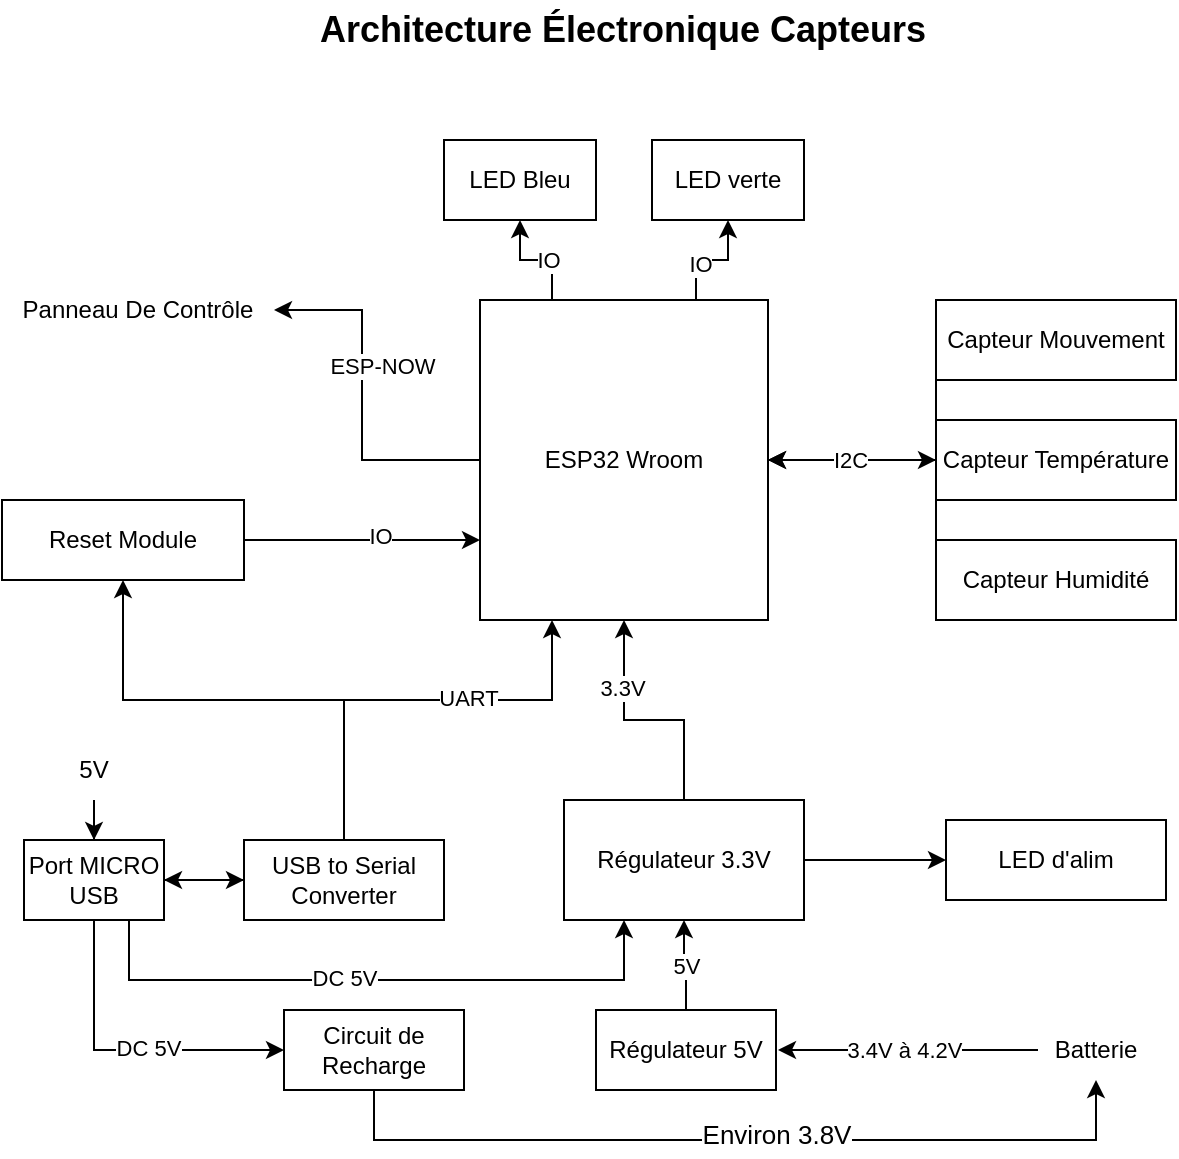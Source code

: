 <mxfile version="21.2.9" type="device">
  <diagram name="Page-1" id="YZwiyK6gep2CHrH-zCMh">
    <mxGraphModel dx="467" dy="253" grid="1" gridSize="10" guides="1" tooltips="1" connect="1" arrows="1" fold="1" page="1" pageScale="1" pageWidth="827" pageHeight="1169" math="0" shadow="0">
      <root>
        <mxCell id="0" />
        <mxCell id="1" parent="0" />
        <mxCell id="GP2TlYIGCeF_vBENNfqN-1" value="&lt;font style=&quot;font-size: 18px;&quot;&gt;&lt;b style=&quot;&quot;&gt;Architecture Électronique Capteurs&lt;/b&gt;&lt;/font&gt;" style="text;html=1;strokeColor=none;fillColor=none;align=center;verticalAlign=middle;whiteSpace=wrap;rounded=0;" parent="1" vertex="1">
          <mxGeometry x="219" y="40" width="389" height="30" as="geometry" />
        </mxCell>
        <mxCell id="GP2TlYIGCeF_vBENNfqN-34" style="edgeStyle=orthogonalEdgeStyle;rounded=0;orthogonalLoop=1;jettySize=auto;html=1;exitX=0;exitY=0.5;exitDx=0;exitDy=0;entryX=1;entryY=0.5;entryDx=0;entryDy=0;" parent="1" source="GP2TlYIGCeF_vBENNfqN-2" target="GP2TlYIGCeF_vBENNfqN-32" edge="1">
          <mxGeometry relative="1" as="geometry">
            <Array as="points">
              <mxPoint x="283" y="270" />
              <mxPoint x="283" y="195" />
            </Array>
          </mxGeometry>
        </mxCell>
        <mxCell id="GP2TlYIGCeF_vBENNfqN-35" value="ESP-NOW" style="edgeLabel;html=1;align=center;verticalAlign=middle;resizable=0;points=[];" parent="GP2TlYIGCeF_vBENNfqN-34" vertex="1" connectable="0">
          <mxGeometry x="0.174" y="2" relative="1" as="geometry">
            <mxPoint x="12" y="-2" as="offset" />
          </mxGeometry>
        </mxCell>
        <mxCell id="GP2TlYIGCeF_vBENNfqN-39" style="edgeStyle=orthogonalEdgeStyle;rounded=0;orthogonalLoop=1;jettySize=auto;html=1;exitX=0.75;exitY=0;exitDx=0;exitDy=0;entryX=0.5;entryY=1;entryDx=0;entryDy=0;" parent="1" source="GP2TlYIGCeF_vBENNfqN-2" target="GP2TlYIGCeF_vBENNfqN-37" edge="1">
          <mxGeometry relative="1" as="geometry" />
        </mxCell>
        <mxCell id="GP2TlYIGCeF_vBENNfqN-41" value="IO" style="edgeLabel;html=1;align=center;verticalAlign=middle;resizable=0;points=[];" parent="GP2TlYIGCeF_vBENNfqN-39" vertex="1" connectable="0">
          <mxGeometry x="-0.208" y="-2" relative="1" as="geometry">
            <mxPoint as="offset" />
          </mxGeometry>
        </mxCell>
        <mxCell id="GP2TlYIGCeF_vBENNfqN-40" style="edgeStyle=orthogonalEdgeStyle;rounded=0;orthogonalLoop=1;jettySize=auto;html=1;exitX=0.25;exitY=0;exitDx=0;exitDy=0;entryX=0.5;entryY=1;entryDx=0;entryDy=0;" parent="1" source="GP2TlYIGCeF_vBENNfqN-2" target="GP2TlYIGCeF_vBENNfqN-38" edge="1">
          <mxGeometry relative="1" as="geometry" />
        </mxCell>
        <mxCell id="GP2TlYIGCeF_vBENNfqN-42" value="IO" style="edgeLabel;html=1;align=center;verticalAlign=middle;resizable=0;points=[];" parent="GP2TlYIGCeF_vBENNfqN-40" vertex="1" connectable="0">
          <mxGeometry x="-0.222" relative="1" as="geometry">
            <mxPoint as="offset" />
          </mxGeometry>
        </mxCell>
        <mxCell id="GP2TlYIGCeF_vBENNfqN-61" style="edgeStyle=orthogonalEdgeStyle;rounded=0;orthogonalLoop=1;jettySize=auto;html=1;entryX=0;entryY=0.5;entryDx=0;entryDy=0;" parent="1" source="GP2TlYIGCeF_vBENNfqN-2" target="GP2TlYIGCeF_vBENNfqN-5" edge="1">
          <mxGeometry relative="1" as="geometry" />
        </mxCell>
        <mxCell id="GP2TlYIGCeF_vBENNfqN-2" value="ESP32 Wroom" style="rounded=0;whiteSpace=wrap;html=1;" parent="1" vertex="1">
          <mxGeometry x="342" y="190" width="144" height="160" as="geometry" />
        </mxCell>
        <mxCell id="GP2TlYIGCeF_vBENNfqN-63" style="edgeStyle=orthogonalEdgeStyle;rounded=0;orthogonalLoop=1;jettySize=auto;html=1;entryX=1;entryY=0.5;entryDx=0;entryDy=0;" parent="1" source="GP2TlYIGCeF_vBENNfqN-3" target="GP2TlYIGCeF_vBENNfqN-2" edge="1">
          <mxGeometry relative="1" as="geometry">
            <Array as="points">
              <mxPoint x="570" y="210" />
              <mxPoint x="570" y="270" />
            </Array>
          </mxGeometry>
        </mxCell>
        <mxCell id="GP2TlYIGCeF_vBENNfqN-3" value="Capteur Mouvement" style="rounded=0;whiteSpace=wrap;html=1;" parent="1" vertex="1">
          <mxGeometry x="570" y="190" width="120" height="40" as="geometry" />
        </mxCell>
        <mxCell id="GP2TlYIGCeF_vBENNfqN-62" style="edgeStyle=orthogonalEdgeStyle;rounded=0;orthogonalLoop=1;jettySize=auto;html=1;entryX=1;entryY=0.5;entryDx=0;entryDy=0;" parent="1" source="GP2TlYIGCeF_vBENNfqN-4" target="GP2TlYIGCeF_vBENNfqN-2" edge="1">
          <mxGeometry relative="1" as="geometry">
            <Array as="points">
              <mxPoint x="570" y="330" />
              <mxPoint x="570" y="270" />
            </Array>
          </mxGeometry>
        </mxCell>
        <mxCell id="GP2TlYIGCeF_vBENNfqN-64" value="I2C" style="edgeLabel;html=1;align=center;verticalAlign=middle;resizable=0;points=[];" parent="GP2TlYIGCeF_vBENNfqN-62" vertex="1" connectable="0">
          <mxGeometry x="0.34" y="-3" relative="1" as="geometry">
            <mxPoint y="3" as="offset" />
          </mxGeometry>
        </mxCell>
        <mxCell id="GP2TlYIGCeF_vBENNfqN-4" value="Capteur Humidité" style="rounded=0;whiteSpace=wrap;html=1;" parent="1" vertex="1">
          <mxGeometry x="570" y="310" width="120" height="40" as="geometry" />
        </mxCell>
        <mxCell id="GP2TlYIGCeF_vBENNfqN-5" value="Capteur Température" style="rounded=0;whiteSpace=wrap;html=1;" parent="1" vertex="1">
          <mxGeometry x="570" y="250" width="120" height="40" as="geometry" />
        </mxCell>
        <mxCell id="GP2TlYIGCeF_vBENNfqN-11" style="edgeStyle=orthogonalEdgeStyle;rounded=0;orthogonalLoop=1;jettySize=auto;html=1;entryX=0;entryY=0.5;entryDx=0;entryDy=0;" parent="1" source="GP2TlYIGCeF_vBENNfqN-12" target="GP2TlYIGCeF_vBENNfqN-26" edge="1">
          <mxGeometry relative="1" as="geometry" />
        </mxCell>
        <mxCell id="GP2TlYIGCeF_vBENNfqN-29" style="edgeStyle=orthogonalEdgeStyle;rounded=0;orthogonalLoop=1;jettySize=auto;html=1;entryX=0.5;entryY=1;entryDx=0;entryDy=0;" parent="1" source="GP2TlYIGCeF_vBENNfqN-12" target="GP2TlYIGCeF_vBENNfqN-2" edge="1">
          <mxGeometry relative="1" as="geometry">
            <Array as="points">
              <mxPoint x="444" y="400" />
              <mxPoint x="414" y="400" />
            </Array>
          </mxGeometry>
        </mxCell>
        <mxCell id="0XhrMRfS0cMP0D1kSLi_-6" value="&lt;div&gt;3.3V&lt;/div&gt;" style="edgeLabel;html=1;align=center;verticalAlign=middle;resizable=0;points=[];" vertex="1" connectable="0" parent="GP2TlYIGCeF_vBENNfqN-29">
          <mxGeometry x="0.435" y="1" relative="1" as="geometry">
            <mxPoint as="offset" />
          </mxGeometry>
        </mxCell>
        <mxCell id="GP2TlYIGCeF_vBENNfqN-12" value="Régulateur 3.3V" style="rounded=0;whiteSpace=wrap;html=1;" parent="1" vertex="1">
          <mxGeometry x="384" y="440" width="120" height="60" as="geometry" />
        </mxCell>
        <mxCell id="0XhrMRfS0cMP0D1kSLi_-4" value="" style="edgeStyle=orthogonalEdgeStyle;rounded=0;orthogonalLoop=1;jettySize=auto;html=1;" edge="1" parent="1">
          <mxGeometry relative="1" as="geometry">
            <mxPoint x="621" y="565" as="sourcePoint" />
            <mxPoint x="491" y="565" as="targetPoint" />
          </mxGeometry>
        </mxCell>
        <mxCell id="0XhrMRfS0cMP0D1kSLi_-5" value="&lt;div&gt;3.4V à 4.2V&lt;/div&gt;" style="edgeLabel;html=1;align=center;verticalAlign=middle;resizable=0;points=[];" vertex="1" connectable="0" parent="0XhrMRfS0cMP0D1kSLi_-4">
          <mxGeometry x="0.243" y="-1" relative="1" as="geometry">
            <mxPoint x="14" y="1" as="offset" />
          </mxGeometry>
        </mxCell>
        <mxCell id="GP2TlYIGCeF_vBENNfqN-15" value="Batterie" style="text;html=1;strokeColor=none;fillColor=none;align=center;verticalAlign=middle;whiteSpace=wrap;rounded=0;" parent="1" vertex="1">
          <mxGeometry x="620" y="550" width="60" height="30" as="geometry" />
        </mxCell>
        <mxCell id="0XhrMRfS0cMP0D1kSLi_-7" style="edgeStyle=orthogonalEdgeStyle;rounded=0;orthogonalLoop=1;jettySize=auto;html=1;entryX=0.5;entryY=1;entryDx=0;entryDy=0;" edge="1" parent="1" source="GP2TlYIGCeF_vBENNfqN-17" target="GP2TlYIGCeF_vBENNfqN-15">
          <mxGeometry relative="1" as="geometry">
            <Array as="points">
              <mxPoint x="289" y="610" />
              <mxPoint x="650" y="610" />
            </Array>
          </mxGeometry>
        </mxCell>
        <mxCell id="0XhrMRfS0cMP0D1kSLi_-11" value="&lt;div style=&quot;font-size: 13px;&quot;&gt;&lt;font style=&quot;font-size: 13px;&quot;&gt;Environ 3.8V&lt;/font&gt;&lt;/div&gt;" style="edgeLabel;html=1;align=center;verticalAlign=middle;resizable=0;points=[];fontSize=13;" vertex="1" connectable="0" parent="0XhrMRfS0cMP0D1kSLi_-7">
          <mxGeometry x="0.084" y="3" relative="1" as="geometry">
            <mxPoint as="offset" />
          </mxGeometry>
        </mxCell>
        <mxCell id="GP2TlYIGCeF_vBENNfqN-17" value="Circuit de &lt;br&gt;Recharge" style="rounded=0;whiteSpace=wrap;html=1;" parent="1" vertex="1">
          <mxGeometry x="244" y="545" width="90" height="40" as="geometry" />
        </mxCell>
        <mxCell id="GP2TlYIGCeF_vBENNfqN-18" style="edgeStyle=orthogonalEdgeStyle;rounded=0;orthogonalLoop=1;jettySize=auto;html=1;entryX=0;entryY=0.5;entryDx=0;entryDy=0;" parent="1" source="GP2TlYIGCeF_vBENNfqN-23" target="GP2TlYIGCeF_vBENNfqN-17" edge="1">
          <mxGeometry relative="1" as="geometry">
            <Array as="points">
              <mxPoint x="149" y="565" />
            </Array>
          </mxGeometry>
        </mxCell>
        <mxCell id="GP2TlYIGCeF_vBENNfqN-19" value="DC 5V" style="edgeLabel;html=1;align=center;verticalAlign=middle;resizable=0;points=[];" parent="GP2TlYIGCeF_vBENNfqN-18" vertex="1" connectable="0">
          <mxGeometry x="0.142" y="1" relative="1" as="geometry">
            <mxPoint as="offset" />
          </mxGeometry>
        </mxCell>
        <mxCell id="GP2TlYIGCeF_vBENNfqN-20" value="" style="edgeStyle=orthogonalEdgeStyle;rounded=0;orthogonalLoop=1;jettySize=auto;html=1;" parent="1" source="GP2TlYIGCeF_vBENNfqN-23" target="GP2TlYIGCeF_vBENNfqN-28" edge="1">
          <mxGeometry relative="1" as="geometry" />
        </mxCell>
        <mxCell id="GP2TlYIGCeF_vBENNfqN-21" style="edgeStyle=orthogonalEdgeStyle;rounded=0;orthogonalLoop=1;jettySize=auto;html=1;entryX=0.25;entryY=1;entryDx=0;entryDy=0;exitX=0.75;exitY=1;exitDx=0;exitDy=0;" parent="1" source="GP2TlYIGCeF_vBENNfqN-23" target="GP2TlYIGCeF_vBENNfqN-12" edge="1">
          <mxGeometry relative="1" as="geometry">
            <Array as="points">
              <mxPoint x="167" y="530" />
              <mxPoint x="414" y="530" />
            </Array>
          </mxGeometry>
        </mxCell>
        <mxCell id="GP2TlYIGCeF_vBENNfqN-22" value="DC 5V" style="edgeLabel;html=1;align=center;verticalAlign=middle;resizable=0;points=[];" parent="GP2TlYIGCeF_vBENNfqN-21" vertex="1" connectable="0">
          <mxGeometry x="-0.108" y="1" relative="1" as="geometry">
            <mxPoint as="offset" />
          </mxGeometry>
        </mxCell>
        <mxCell id="GP2TlYIGCeF_vBENNfqN-23" value="Port MICRO USB" style="rounded=0;whiteSpace=wrap;html=1;" parent="1" vertex="1">
          <mxGeometry x="114" y="460" width="70" height="40" as="geometry" />
        </mxCell>
        <mxCell id="GP2TlYIGCeF_vBENNfqN-24" value="" style="edgeStyle=orthogonalEdgeStyle;rounded=0;orthogonalLoop=1;jettySize=auto;html=1;" parent="1" source="GP2TlYIGCeF_vBENNfqN-25" target="GP2TlYIGCeF_vBENNfqN-23" edge="1">
          <mxGeometry relative="1" as="geometry" />
        </mxCell>
        <mxCell id="GP2TlYIGCeF_vBENNfqN-25" value="5V" style="text;html=1;strokeColor=none;fillColor=none;align=center;verticalAlign=middle;whiteSpace=wrap;rounded=0;" parent="1" vertex="1">
          <mxGeometry x="134" y="410" width="30" height="30" as="geometry" />
        </mxCell>
        <mxCell id="GP2TlYIGCeF_vBENNfqN-26" value="LED d&#39;alim" style="rounded=0;whiteSpace=wrap;html=1;" parent="1" vertex="1">
          <mxGeometry x="575" y="450" width="110" height="40" as="geometry" />
        </mxCell>
        <mxCell id="GP2TlYIGCeF_vBENNfqN-27" value="" style="edgeStyle=orthogonalEdgeStyle;rounded=0;orthogonalLoop=1;jettySize=auto;html=1;" parent="1" source="GP2TlYIGCeF_vBENNfqN-28" target="GP2TlYIGCeF_vBENNfqN-23" edge="1">
          <mxGeometry relative="1" as="geometry">
            <Array as="points">
              <mxPoint x="204" y="480" />
              <mxPoint x="204" y="480" />
            </Array>
          </mxGeometry>
        </mxCell>
        <mxCell id="GP2TlYIGCeF_vBENNfqN-30" style="edgeStyle=orthogonalEdgeStyle;rounded=0;orthogonalLoop=1;jettySize=auto;html=1;entryX=0.25;entryY=1;entryDx=0;entryDy=0;" parent="1" source="GP2TlYIGCeF_vBENNfqN-28" target="GP2TlYIGCeF_vBENNfqN-2" edge="1">
          <mxGeometry relative="1" as="geometry">
            <Array as="points">
              <mxPoint x="274" y="390" />
              <mxPoint x="378" y="390" />
            </Array>
          </mxGeometry>
        </mxCell>
        <mxCell id="GP2TlYIGCeF_vBENNfqN-31" value="UART" style="edgeLabel;html=1;align=center;verticalAlign=middle;resizable=0;points=[];" parent="GP2TlYIGCeF_vBENNfqN-30" vertex="1" connectable="0">
          <mxGeometry x="0.232" y="1" relative="1" as="geometry">
            <mxPoint as="offset" />
          </mxGeometry>
        </mxCell>
        <mxCell id="GP2TlYIGCeF_vBENNfqN-56" style="edgeStyle=orthogonalEdgeStyle;rounded=0;orthogonalLoop=1;jettySize=auto;html=1;entryX=0.5;entryY=1;entryDx=0;entryDy=0;" parent="1" source="GP2TlYIGCeF_vBENNfqN-28" target="GP2TlYIGCeF_vBENNfqN-45" edge="1">
          <mxGeometry relative="1" as="geometry">
            <Array as="points">
              <mxPoint x="274" y="390" />
              <mxPoint x="164" y="390" />
            </Array>
          </mxGeometry>
        </mxCell>
        <mxCell id="GP2TlYIGCeF_vBENNfqN-28" value="USB to Serial Converter" style="rounded=0;whiteSpace=wrap;html=1;" parent="1" vertex="1">
          <mxGeometry x="224" y="460" width="100" height="40" as="geometry" />
        </mxCell>
        <mxCell id="GP2TlYIGCeF_vBENNfqN-32" value="Panneau De Contrôle" style="text;html=1;strokeColor=none;fillColor=none;align=center;verticalAlign=middle;whiteSpace=wrap;rounded=0;" parent="1" vertex="1">
          <mxGeometry x="103" y="180" width="136" height="30" as="geometry" />
        </mxCell>
        <mxCell id="GP2TlYIGCeF_vBENNfqN-37" value="LED verte" style="rounded=0;whiteSpace=wrap;html=1;" parent="1" vertex="1">
          <mxGeometry x="428" y="110" width="76" height="40" as="geometry" />
        </mxCell>
        <mxCell id="GP2TlYIGCeF_vBENNfqN-38" value="LED Bleu" style="rounded=0;whiteSpace=wrap;html=1;" parent="1" vertex="1">
          <mxGeometry x="324" y="110" width="76" height="40" as="geometry" />
        </mxCell>
        <mxCell id="GP2TlYIGCeF_vBENNfqN-54" style="edgeStyle=orthogonalEdgeStyle;rounded=0;orthogonalLoop=1;jettySize=auto;html=1;entryX=0;entryY=0.75;entryDx=0;entryDy=0;" parent="1" source="GP2TlYIGCeF_vBENNfqN-45" target="GP2TlYIGCeF_vBENNfqN-2" edge="1">
          <mxGeometry relative="1" as="geometry" />
        </mxCell>
        <mxCell id="GP2TlYIGCeF_vBENNfqN-55" value="IO" style="edgeLabel;html=1;align=center;verticalAlign=middle;resizable=0;points=[];" parent="GP2TlYIGCeF_vBENNfqN-54" vertex="1" connectable="0">
          <mxGeometry x="0.146" y="2" relative="1" as="geometry">
            <mxPoint as="offset" />
          </mxGeometry>
        </mxCell>
        <mxCell id="GP2TlYIGCeF_vBENNfqN-45" value="Reset Module" style="rounded=0;whiteSpace=wrap;html=1;" parent="1" vertex="1">
          <mxGeometry x="103" y="290" width="121" height="40" as="geometry" />
        </mxCell>
        <mxCell id="0XhrMRfS0cMP0D1kSLi_-3" value="5V" style="edgeStyle=orthogonalEdgeStyle;rounded=0;orthogonalLoop=1;jettySize=auto;html=1;" edge="1" parent="1" source="0XhrMRfS0cMP0D1kSLi_-1" target="GP2TlYIGCeF_vBENNfqN-12">
          <mxGeometry relative="1" as="geometry" />
        </mxCell>
        <mxCell id="0XhrMRfS0cMP0D1kSLi_-1" value="Régulateur 5V" style="rounded=0;whiteSpace=wrap;html=1;" vertex="1" parent="1">
          <mxGeometry x="400" y="545" width="90" height="40" as="geometry" />
        </mxCell>
      </root>
    </mxGraphModel>
  </diagram>
</mxfile>
